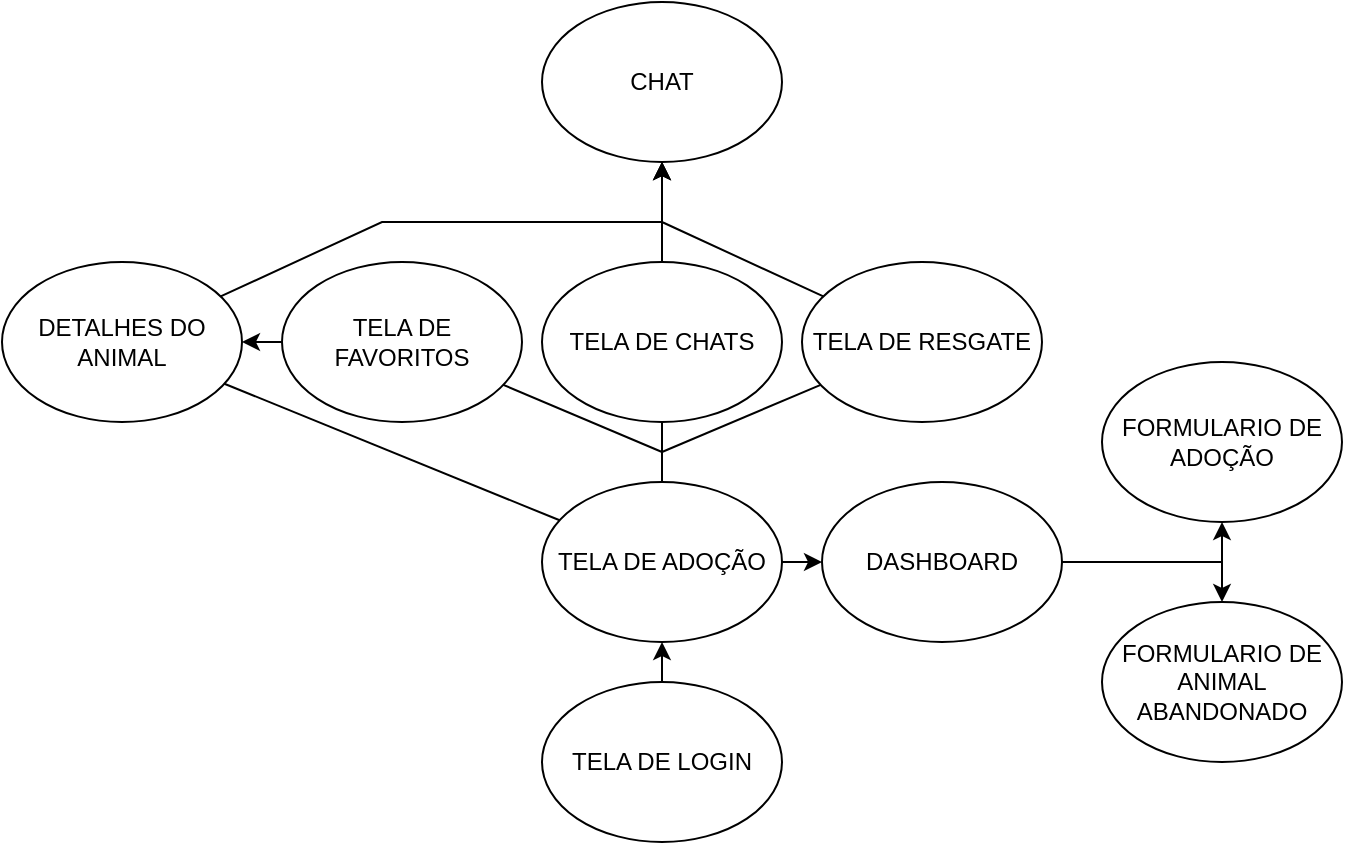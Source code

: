 <mxfile version="24.8.4">
  <diagram name="Página-1" id="TADYXIwHsEOs3EMiwrYN">
    <mxGraphModel dx="1035" dy="941" grid="0" gridSize="10" guides="1" tooltips="1" connect="1" arrows="1" fold="1" page="0" pageScale="1" pageWidth="1169" pageHeight="1654" math="0" shadow="0">
      <root>
        <mxCell id="0" />
        <mxCell id="1" parent="0" />
        <mxCell id="gA5XVCeRnem1YT8hVIMz-1" value="TELA DE LOGIN" style="ellipse;whiteSpace=wrap;html=1;" vertex="1" parent="1">
          <mxGeometry x="400" y="280" width="120" height="80" as="geometry" />
        </mxCell>
        <mxCell id="gA5XVCeRnem1YT8hVIMz-3" value="TELA DE ADOÇÃO" style="ellipse;whiteSpace=wrap;html=1;" vertex="1" parent="1">
          <mxGeometry x="400" y="180" width="120" height="80" as="geometry" />
        </mxCell>
        <mxCell id="gA5XVCeRnem1YT8hVIMz-4" value="TELA DE RESGATE" style="ellipse;whiteSpace=wrap;html=1;" vertex="1" parent="1">
          <mxGeometry x="530" y="70" width="120" height="80" as="geometry" />
        </mxCell>
        <mxCell id="gA5XVCeRnem1YT8hVIMz-5" value="TELA DE FAVORITOS" style="ellipse;whiteSpace=wrap;html=1;" vertex="1" parent="1">
          <mxGeometry x="270" y="70" width="120" height="80" as="geometry" />
        </mxCell>
        <mxCell id="gA5XVCeRnem1YT8hVIMz-6" value="TELA DE CHATS" style="ellipse;whiteSpace=wrap;html=1;" vertex="1" parent="1">
          <mxGeometry x="400" y="70" width="120" height="80" as="geometry" />
        </mxCell>
        <mxCell id="gA5XVCeRnem1YT8hVIMz-7" value="DASHBOARD" style="ellipse;whiteSpace=wrap;html=1;" vertex="1" parent="1">
          <mxGeometry x="540" y="180" width="120" height="80" as="geometry" />
        </mxCell>
        <mxCell id="gA5XVCeRnem1YT8hVIMz-18" value="" style="endArrow=classic;html=1;rounded=0;" edge="1" parent="1" source="gA5XVCeRnem1YT8hVIMz-3" target="gA5XVCeRnem1YT8hVIMz-7">
          <mxGeometry width="50" height="50" relative="1" as="geometry">
            <mxPoint x="550" y="270" as="sourcePoint" />
            <mxPoint x="600" y="220" as="targetPoint" />
          </mxGeometry>
        </mxCell>
        <mxCell id="gA5XVCeRnem1YT8hVIMz-20" value="" style="endArrow=classic;html=1;rounded=0;" edge="1" parent="1" source="gA5XVCeRnem1YT8hVIMz-1" target="gA5XVCeRnem1YT8hVIMz-3">
          <mxGeometry width="50" height="50" relative="1" as="geometry">
            <mxPoint x="550" y="270" as="sourcePoint" />
            <mxPoint x="600" y="220" as="targetPoint" />
          </mxGeometry>
        </mxCell>
        <mxCell id="gA5XVCeRnem1YT8hVIMz-24" value="CHAT" style="ellipse;whiteSpace=wrap;html=1;" vertex="1" parent="1">
          <mxGeometry x="400" y="-60" width="120" height="80" as="geometry" />
        </mxCell>
        <mxCell id="gA5XVCeRnem1YT8hVIMz-25" value="" style="endArrow=classic;html=1;rounded=0;" edge="1" parent="1" source="gA5XVCeRnem1YT8hVIMz-6" target="gA5XVCeRnem1YT8hVIMz-24">
          <mxGeometry width="50" height="50" relative="1" as="geometry">
            <mxPoint x="550" y="270" as="sourcePoint" />
            <mxPoint x="600" y="220" as="targetPoint" />
          </mxGeometry>
        </mxCell>
        <mxCell id="gA5XVCeRnem1YT8hVIMz-26" value="DETALHES DO ANIMAL" style="ellipse;whiteSpace=wrap;html=1;" vertex="1" parent="1">
          <mxGeometry x="130" y="70" width="120" height="80" as="geometry" />
        </mxCell>
        <mxCell id="gA5XVCeRnem1YT8hVIMz-27" value="" style="endArrow=classic;html=1;rounded=0;" edge="1" parent="1" source="gA5XVCeRnem1YT8hVIMz-26" target="gA5XVCeRnem1YT8hVIMz-24">
          <mxGeometry width="50" height="50" relative="1" as="geometry">
            <mxPoint x="550" y="270" as="sourcePoint" />
            <mxPoint x="600" y="220" as="targetPoint" />
            <Array as="points">
              <mxPoint x="320" y="50" />
              <mxPoint x="460" y="50" />
            </Array>
          </mxGeometry>
        </mxCell>
        <mxCell id="gA5XVCeRnem1YT8hVIMz-30" value="" style="endArrow=classic;html=1;rounded=0;" edge="1" parent="1" source="gA5XVCeRnem1YT8hVIMz-5" target="gA5XVCeRnem1YT8hVIMz-26">
          <mxGeometry width="50" height="50" relative="1" as="geometry">
            <mxPoint x="500" y="270" as="sourcePoint" />
            <mxPoint x="550" y="220" as="targetPoint" />
          </mxGeometry>
        </mxCell>
        <mxCell id="gA5XVCeRnem1YT8hVIMz-31" value="" style="endArrow=classic;html=1;rounded=0;" edge="1" parent="1" source="gA5XVCeRnem1YT8hVIMz-4" target="gA5XVCeRnem1YT8hVIMz-24">
          <mxGeometry width="50" height="50" relative="1" as="geometry">
            <mxPoint x="500" y="270" as="sourcePoint" />
            <mxPoint x="550" y="220" as="targetPoint" />
            <Array as="points">
              <mxPoint x="460" y="50" />
            </Array>
          </mxGeometry>
        </mxCell>
        <mxCell id="gA5XVCeRnem1YT8hVIMz-32" value="FORMULARIO DE ADOÇÃO" style="ellipse;whiteSpace=wrap;html=1;" vertex="1" parent="1">
          <mxGeometry x="680" y="120" width="120" height="80" as="geometry" />
        </mxCell>
        <mxCell id="gA5XVCeRnem1YT8hVIMz-33" value="" style="endArrow=classic;html=1;rounded=0;" edge="1" parent="1" source="gA5XVCeRnem1YT8hVIMz-7" target="gA5XVCeRnem1YT8hVIMz-32">
          <mxGeometry width="50" height="50" relative="1" as="geometry">
            <mxPoint x="440" y="250" as="sourcePoint" />
            <mxPoint x="490" y="200" as="targetPoint" />
            <Array as="points">
              <mxPoint x="740" y="220" />
            </Array>
          </mxGeometry>
        </mxCell>
        <mxCell id="gA5XVCeRnem1YT8hVIMz-34" value="FORMULARIO DE ANIMAL ABANDONADO" style="ellipse;whiteSpace=wrap;html=1;" vertex="1" parent="1">
          <mxGeometry x="680" y="240" width="120" height="80" as="geometry" />
        </mxCell>
        <mxCell id="gA5XVCeRnem1YT8hVIMz-35" value="" style="endArrow=classic;html=1;rounded=0;" edge="1" parent="1" source="gA5XVCeRnem1YT8hVIMz-7" target="gA5XVCeRnem1YT8hVIMz-34">
          <mxGeometry width="50" height="50" relative="1" as="geometry">
            <mxPoint x="440" y="250" as="sourcePoint" />
            <mxPoint x="490" y="200" as="targetPoint" />
            <Array as="points">
              <mxPoint x="740" y="220" />
            </Array>
          </mxGeometry>
        </mxCell>
        <mxCell id="gA5XVCeRnem1YT8hVIMz-38" value="" style="endArrow=none;html=1;rounded=0;" edge="1" parent="1" source="gA5XVCeRnem1YT8hVIMz-3" target="gA5XVCeRnem1YT8hVIMz-6">
          <mxGeometry width="50" height="50" relative="1" as="geometry">
            <mxPoint x="425" y="129" as="sourcePoint" />
            <mxPoint x="475" y="79" as="targetPoint" />
          </mxGeometry>
        </mxCell>
        <mxCell id="gA5XVCeRnem1YT8hVIMz-39" value="" style="endArrow=none;html=1;rounded=0;" edge="1" parent="1" source="gA5XVCeRnem1YT8hVIMz-5">
          <mxGeometry width="50" height="50" relative="1" as="geometry">
            <mxPoint x="425" y="129" as="sourcePoint" />
            <mxPoint x="460" y="165" as="targetPoint" />
          </mxGeometry>
        </mxCell>
        <mxCell id="gA5XVCeRnem1YT8hVIMz-40" value="" style="endArrow=none;html=1;rounded=0;" edge="1" parent="1" target="gA5XVCeRnem1YT8hVIMz-4">
          <mxGeometry width="50" height="50" relative="1" as="geometry">
            <mxPoint x="460" y="165" as="sourcePoint" />
            <mxPoint x="475" y="79" as="targetPoint" />
          </mxGeometry>
        </mxCell>
        <mxCell id="gA5XVCeRnem1YT8hVIMz-41" value="" style="endArrow=none;html=1;rounded=0;" edge="1" parent="1" source="gA5XVCeRnem1YT8hVIMz-3" target="gA5XVCeRnem1YT8hVIMz-26">
          <mxGeometry width="50" height="50" relative="1" as="geometry">
            <mxPoint x="425" y="129" as="sourcePoint" />
            <mxPoint x="475" y="79" as="targetPoint" />
          </mxGeometry>
        </mxCell>
      </root>
    </mxGraphModel>
  </diagram>
</mxfile>
